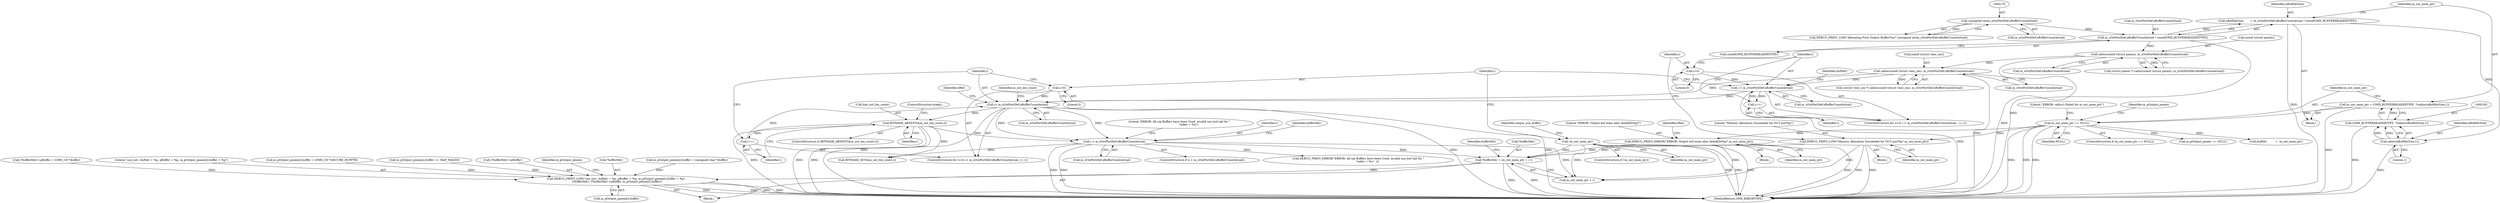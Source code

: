 digraph "0_Android_89913d7df36dbeb458ce165856bd6505a2ec647d_0@pointer" {
"1000371" [label="(Call,*bufferHdr = (m_out_mem_ptr + i ))"];
"1000334" [label="(Call,DEBUG_PRINT_ERROR(\"ERROR: Output buf mem alloc failed[0x%p]\",m_out_mem_ptr))"];
"1000190" [label="(Call,m_out_mem_ptr == NULL)"];
"1000182" [label="(Call,m_out_mem_ptr = (OMX_BUFFERHEADERTYPE  *)calloc(nBufHdrSize,1))"];
"1000184" [label="(Call,(OMX_BUFFERHEADERTYPE  *)calloc(nBufHdrSize,1))"];
"1000186" [label="(Call,calloc(nBufHdrSize,1))"];
"1000174" [label="(Call,nBufHdrSize        = m_sOutPortDef.nBufferCountActual * sizeof(OMX_BUFFERHEADERTYPE))"];
"1000176" [label="(Call,m_sOutPortDef.nBufferCountActual * sizeof(OMX_BUFFERHEADERTYPE))"];
"1000169" [label="(Call,(unsigned int)m_sOutPortDef.nBufferCountActual)"];
"1000157" [label="(Call,!m_out_mem_ptr)"];
"1000242" [label="(Call,DEBUG_PRINT_LOW(\"Memory Allocation Succeeded for OUT port%p\",m_out_mem_ptr))"];
"1000365" [label="(Call,i < m_sOutPortDef.nBufferCountActual)"];
"1000353" [label="(Call,BITMASK_ABSENT(&m_out_bm_count,i))"];
"1000344" [label="(Call,i< m_sOutPortDef.nBufferCountActual)"];
"1000341" [label="(Call,i=0)"];
"1000349" [label="(Call,i++)"];
"1000249" [label="(Call,i < m_sOutPortDef.nBufferCountActual)"];
"1000254" [label="(Call,i++)"];
"1000246" [label="(Call,i=0)"];
"1000221" [label="(Call,calloc(sizeof (struct venc_ion), m_sOutPortDef.nBufferCountActual))"];
"1000202" [label="(Call,calloc(sizeof (struct pmem), m_sOutPortDef.nBufferCountActual))"];
"1000608" [label="(Call,DEBUG_PRINT_LOW(\"use_out:: bufhdr = %p, pBuffer = %p, m_pOutput_pmem[i].buffer = %p\",\n (*bufferHdr), (*bufferHdr)->pBuffer, m_pOutput_pmem[i].buffer))"];
"1000167" [label="(Call,DEBUG_PRINT_LOW(\"Allocating First Output Buffer(%u)\",(unsigned int)m_sOutPortDef.nBufferCountActual))"];
"1000183" [label="(Identifier,m_out_mem_ptr)"];
"1000169" [label="(Call,(unsigned int)m_sOutPortDef.nBufferCountActual)"];
"1000159" [label="(Block,)"];
"1000191" [label="(Identifier,m_out_mem_ptr)"];
"1000639" [label="(Literal,\"ERROR: All o/p Buffers have been Used, invalid use_buf call for \"\n                     \"index = %u\")"];
"1000343" [label="(Literal,0)"];
"1000156" [label="(ControlStructure,if (!m_out_mem_ptr))"];
"1000366" [label="(Identifier,i)"];
"1000340" [label="(ControlStructure,for (i=0; i< m_sOutPortDef.nBufferCountActual; i++))"];
"1000187" [label="(Identifier,nBufHdrSize)"];
"1000244" [label="(Identifier,m_out_mem_ptr)"];
"1000345" [label="(Identifier,i)"];
"1000157" [label="(Call,!m_out_mem_ptr)"];
"1000626" [label="(Identifier,m_pOutput_pmem)"];
"1000334" [label="(Call,DEBUG_PRINT_ERROR(\"ERROR: Output buf mem alloc failed[0x%p]\",m_out_mem_ptr))"];
"1000371" [label="(Call,*bufferHdr = (m_out_mem_ptr + i ))"];
"1000610" [label="(Call,*bufferHdr)"];
"1000373" [label="(Identifier,bufferHdr)"];
"1000335" [label="(Literal,\"ERROR: Output buf mem alloc failed[0x%p]\")"];
"1000199" [label="(Identifier,m_pOutput_pmem)"];
"1000242" [label="(Call,DEBUG_PRINT_LOW(\"Memory Allocation Succeeded for OUT port%p\",m_out_mem_ptr))"];
"1000391" [label="(Call,BITMASK_SET(&m_out_bm_count,i))"];
"1000221" [label="(Call,calloc(sizeof (struct venc_ion), m_sOutPortDef.nBufferCountActual))"];
"1000175" [label="(Identifier,nBufHdrSize)"];
"1000171" [label="(Call,m_sOutPortDef.nBufferCountActual)"];
"1000190" [label="(Call,m_out_mem_ptr == NULL)"];
"1000247" [label="(Identifier,i)"];
"1000367" [label="(Call,m_sOutPortDef.nBufferCountActual)"];
"1000259" [label="(Identifier,bufHdr)"];
"1000342" [label="(Identifier,i)"];
"1000354" [label="(Call,&m_out_bm_count)"];
"1000250" [label="(Identifier,i)"];
"1000192" [label="(Identifier,NULL)"];
"1000202" [label="(Call,calloc(sizeof (struct pmem), m_sOutPortDef.nBufferCountActual))"];
"1000588" [label="(Call,m_pOutput_pmem[i].buffer = (unsigned char *)buffer)"];
"1000186" [label="(Call,calloc(nBufHdrSize,1))"];
"1000248" [label="(Literal,0)"];
"1000349" [label="(Call,i++)"];
"1000350" [label="(Identifier,i)"];
"1000344" [label="(Call,i< m_sOutPortDef.nBufferCountActual)"];
"1000370" [label="(Block,)"];
"1000353" [label="(Call,BITMASK_ABSENT(&m_out_bm_count,i))"];
"1000352" [label="(ControlStructure,if (BITMASK_ABSENT(&m_out_bm_count,i)))"];
"1000356" [label="(Identifier,i)"];
"1000346" [label="(Call,m_sOutPortDef.nBufferCountActual)"];
"1000612" [label="(Call,(*bufferHdr)->pBuffer)"];
"1000243" [label="(Literal,\"Memory Allocation Succeeded for OUT port%p\")"];
"1000189" [label="(ControlStructure,if (m_out_mem_ptr == NULL))"];
"1000374" [label="(Call,m_out_mem_ptr + i)"];
"1000377" [label="(Call,(*bufferHdr)->pBuffer = (OMX_U8 *)buffer)"];
"1000476" [label="(Call,m_pOutput_pmem[i].buffer = (OMX_U8 *)SECURE_BUFPTR)"];
"1000336" [label="(Identifier,m_out_mem_ptr)"];
"1000333" [label="(Block,)"];
"1000609" [label="(Literal,\"use_out:: bufhdr = %p, pBuffer = %p, m_pOutput_pmem[i].buffer = %p\")"];
"1000209" [label="(Call,m_pOutput_pmem == NULL)"];
"1000511" [label="(Call,m_pOutput_pmem[i].buffer == MAP_FAILED)"];
"1000177" [label="(Call,m_sOutPortDef.nBufferCountActual)"];
"1000365" [label="(Call,i < m_sOutPortDef.nBufferCountActual)"];
"1000246" [label="(Call,i=0)"];
"1000372" [label="(Call,*bufferHdr)"];
"1000238" [label="(Block,)"];
"1000180" [label="(Call,sizeof(OMX_BUFFERHEADERTYPE))"];
"1000205" [label="(Call,m_sOutPortDef.nBufferCountActual)"];
"1000161" [label="(Identifier,output_use_buffer)"];
"1000254" [label="(Call,i++)"];
"1000380" [label="(Identifier,bufferHdr)"];
"1000361" [label="(Identifier,eRet)"];
"1000249" [label="(Call,i < m_sOutPortDef.nBufferCountActual)"];
"1000219" [label="(Call,(struct venc_ion *) calloc(sizeof (struct venc_ion), m_sOutPortDef.nBufferCountActual))"];
"1000203" [label="(Call,sizeof (struct pmem))"];
"1000608" [label="(Call,DEBUG_PRINT_LOW(\"use_out:: bufhdr = %p, pBuffer = %p, m_pOutput_pmem[i].buffer = %p\",\n (*bufferHdr), (*bufferHdr)->pBuffer, m_pOutput_pmem[i].buffer))"];
"1000251" [label="(Call,m_sOutPortDef.nBufferCountActual)"];
"1000364" [label="(ControlStructure,if (i < m_sOutPortDef.nBufferCountActual))"];
"1000174" [label="(Call,nBufHdrSize        = m_sOutPortDef.nBufferCountActual * sizeof(OMX_BUFFERHEADERTYPE))"];
"1000224" [label="(Call,m_sOutPortDef.nBufferCountActual)"];
"1000638" [label="(Call,DEBUG_PRINT_ERROR(\"ERROR: All o/p Buffers have been Used, invalid use_buf call for \"\n                     \"index = %u\", i))"];
"1000255" [label="(Identifier,i)"];
"1000195" [label="(Literal,\"ERROR: calloc() Failed for m_out_mem_ptr\")"];
"1000239" [label="(Call,bufHdr          =  m_out_mem_ptr)"];
"1000176" [label="(Call,m_sOutPortDef.nBufferCountActual * sizeof(OMX_BUFFERHEADERTYPE))"];
"1000358" [label="(ControlStructure,break;)"];
"1000616" [label="(Call,m_pOutput_pmem[i].buffer)"];
"1000188" [label="(Literal,1)"];
"1000222" [label="(Call,sizeof (struct venc_ion))"];
"1000158" [label="(Identifier,m_out_mem_ptr)"];
"1000200" [label="(Call,(struct pmem *) calloc(sizeof (struct pmem), m_sOutPortDef.nBufferCountActual))"];
"1000355" [label="(Identifier,m_out_bm_count)"];
"1000341" [label="(Call,i=0)"];
"1000338" [label="(Identifier,eRet)"];
"1000646" [label="(MethodReturn,OMX_ERRORTYPE)"];
"1000245" [label="(ControlStructure,for (i=0; i < m_sOutPortDef.nBufferCountActual ; i++))"];
"1000182" [label="(Call,m_out_mem_ptr = (OMX_BUFFERHEADERTYPE  *)calloc(nBufHdrSize,1))"];
"1000184" [label="(Call,(OMX_BUFFERHEADERTYPE  *)calloc(nBufHdrSize,1))"];
"1000371" -> "1000370"  [label="AST: "];
"1000371" -> "1000374"  [label="CFG: "];
"1000372" -> "1000371"  [label="AST: "];
"1000374" -> "1000371"  [label="AST: "];
"1000380" -> "1000371"  [label="CFG: "];
"1000371" -> "1000646"  [label="DDG: "];
"1000371" -> "1000646"  [label="DDG: "];
"1000334" -> "1000371"  [label="DDG: "];
"1000157" -> "1000371"  [label="DDG: "];
"1000242" -> "1000371"  [label="DDG: "];
"1000365" -> "1000371"  [label="DDG: "];
"1000371" -> "1000608"  [label="DDG: "];
"1000334" -> "1000333"  [label="AST: "];
"1000334" -> "1000336"  [label="CFG: "];
"1000335" -> "1000334"  [label="AST: "];
"1000336" -> "1000334"  [label="AST: "];
"1000338" -> "1000334"  [label="CFG: "];
"1000334" -> "1000646"  [label="DDG: "];
"1000334" -> "1000646"  [label="DDG: "];
"1000190" -> "1000334"  [label="DDG: "];
"1000334" -> "1000374"  [label="DDG: "];
"1000190" -> "1000189"  [label="AST: "];
"1000190" -> "1000192"  [label="CFG: "];
"1000191" -> "1000190"  [label="AST: "];
"1000192" -> "1000190"  [label="AST: "];
"1000195" -> "1000190"  [label="CFG: "];
"1000199" -> "1000190"  [label="CFG: "];
"1000190" -> "1000646"  [label="DDG: "];
"1000190" -> "1000646"  [label="DDG: "];
"1000190" -> "1000646"  [label="DDG: "];
"1000182" -> "1000190"  [label="DDG: "];
"1000190" -> "1000209"  [label="DDG: "];
"1000190" -> "1000239"  [label="DDG: "];
"1000190" -> "1000242"  [label="DDG: "];
"1000182" -> "1000159"  [label="AST: "];
"1000182" -> "1000184"  [label="CFG: "];
"1000183" -> "1000182"  [label="AST: "];
"1000184" -> "1000182"  [label="AST: "];
"1000191" -> "1000182"  [label="CFG: "];
"1000182" -> "1000646"  [label="DDG: "];
"1000184" -> "1000182"  [label="DDG: "];
"1000184" -> "1000186"  [label="CFG: "];
"1000185" -> "1000184"  [label="AST: "];
"1000186" -> "1000184"  [label="AST: "];
"1000184" -> "1000646"  [label="DDG: "];
"1000186" -> "1000184"  [label="DDG: "];
"1000186" -> "1000184"  [label="DDG: "];
"1000186" -> "1000188"  [label="CFG: "];
"1000187" -> "1000186"  [label="AST: "];
"1000188" -> "1000186"  [label="AST: "];
"1000186" -> "1000646"  [label="DDG: "];
"1000174" -> "1000186"  [label="DDG: "];
"1000174" -> "1000159"  [label="AST: "];
"1000174" -> "1000176"  [label="CFG: "];
"1000175" -> "1000174"  [label="AST: "];
"1000176" -> "1000174"  [label="AST: "];
"1000183" -> "1000174"  [label="CFG: "];
"1000174" -> "1000646"  [label="DDG: "];
"1000176" -> "1000174"  [label="DDG: "];
"1000176" -> "1000180"  [label="CFG: "];
"1000177" -> "1000176"  [label="AST: "];
"1000180" -> "1000176"  [label="AST: "];
"1000176" -> "1000646"  [label="DDG: "];
"1000169" -> "1000176"  [label="DDG: "];
"1000176" -> "1000202"  [label="DDG: "];
"1000169" -> "1000167"  [label="AST: "];
"1000169" -> "1000171"  [label="CFG: "];
"1000170" -> "1000169"  [label="AST: "];
"1000171" -> "1000169"  [label="AST: "];
"1000167" -> "1000169"  [label="CFG: "];
"1000169" -> "1000167"  [label="DDG: "];
"1000157" -> "1000156"  [label="AST: "];
"1000157" -> "1000158"  [label="CFG: "];
"1000158" -> "1000157"  [label="AST: "];
"1000161" -> "1000157"  [label="CFG: "];
"1000342" -> "1000157"  [label="CFG: "];
"1000157" -> "1000646"  [label="DDG: "];
"1000157" -> "1000646"  [label="DDG: "];
"1000157" -> "1000374"  [label="DDG: "];
"1000242" -> "1000238"  [label="AST: "];
"1000242" -> "1000244"  [label="CFG: "];
"1000243" -> "1000242"  [label="AST: "];
"1000244" -> "1000242"  [label="AST: "];
"1000247" -> "1000242"  [label="CFG: "];
"1000242" -> "1000646"  [label="DDG: "];
"1000242" -> "1000646"  [label="DDG: "];
"1000242" -> "1000374"  [label="DDG: "];
"1000365" -> "1000364"  [label="AST: "];
"1000365" -> "1000367"  [label="CFG: "];
"1000366" -> "1000365"  [label="AST: "];
"1000367" -> "1000365"  [label="AST: "];
"1000373" -> "1000365"  [label="CFG: "];
"1000639" -> "1000365"  [label="CFG: "];
"1000365" -> "1000646"  [label="DDG: "];
"1000365" -> "1000646"  [label="DDG: "];
"1000353" -> "1000365"  [label="DDG: "];
"1000344" -> "1000365"  [label="DDG: "];
"1000344" -> "1000365"  [label="DDG: "];
"1000365" -> "1000374"  [label="DDG: "];
"1000365" -> "1000391"  [label="DDG: "];
"1000365" -> "1000638"  [label="DDG: "];
"1000353" -> "1000352"  [label="AST: "];
"1000353" -> "1000356"  [label="CFG: "];
"1000354" -> "1000353"  [label="AST: "];
"1000356" -> "1000353"  [label="AST: "];
"1000358" -> "1000353"  [label="CFG: "];
"1000350" -> "1000353"  [label="CFG: "];
"1000353" -> "1000646"  [label="DDG: "];
"1000353" -> "1000646"  [label="DDG: "];
"1000353" -> "1000646"  [label="DDG: "];
"1000353" -> "1000349"  [label="DDG: "];
"1000344" -> "1000353"  [label="DDG: "];
"1000353" -> "1000391"  [label="DDG: "];
"1000344" -> "1000340"  [label="AST: "];
"1000344" -> "1000346"  [label="CFG: "];
"1000345" -> "1000344"  [label="AST: "];
"1000346" -> "1000344"  [label="AST: "];
"1000355" -> "1000344"  [label="CFG: "];
"1000361" -> "1000344"  [label="CFG: "];
"1000344" -> "1000646"  [label="DDG: "];
"1000344" -> "1000646"  [label="DDG: "];
"1000344" -> "1000646"  [label="DDG: "];
"1000341" -> "1000344"  [label="DDG: "];
"1000349" -> "1000344"  [label="DDG: "];
"1000249" -> "1000344"  [label="DDG: "];
"1000221" -> "1000344"  [label="DDG: "];
"1000341" -> "1000340"  [label="AST: "];
"1000341" -> "1000343"  [label="CFG: "];
"1000342" -> "1000341"  [label="AST: "];
"1000343" -> "1000341"  [label="AST: "];
"1000345" -> "1000341"  [label="CFG: "];
"1000349" -> "1000340"  [label="AST: "];
"1000349" -> "1000350"  [label="CFG: "];
"1000350" -> "1000349"  [label="AST: "];
"1000345" -> "1000349"  [label="CFG: "];
"1000249" -> "1000245"  [label="AST: "];
"1000249" -> "1000251"  [label="CFG: "];
"1000250" -> "1000249"  [label="AST: "];
"1000251" -> "1000249"  [label="AST: "];
"1000259" -> "1000249"  [label="CFG: "];
"1000342" -> "1000249"  [label="CFG: "];
"1000249" -> "1000646"  [label="DDG: "];
"1000254" -> "1000249"  [label="DDG: "];
"1000246" -> "1000249"  [label="DDG: "];
"1000221" -> "1000249"  [label="DDG: "];
"1000249" -> "1000254"  [label="DDG: "];
"1000254" -> "1000245"  [label="AST: "];
"1000254" -> "1000255"  [label="CFG: "];
"1000255" -> "1000254"  [label="AST: "];
"1000250" -> "1000254"  [label="CFG: "];
"1000246" -> "1000245"  [label="AST: "];
"1000246" -> "1000248"  [label="CFG: "];
"1000247" -> "1000246"  [label="AST: "];
"1000248" -> "1000246"  [label="AST: "];
"1000250" -> "1000246"  [label="CFG: "];
"1000221" -> "1000219"  [label="AST: "];
"1000221" -> "1000224"  [label="CFG: "];
"1000222" -> "1000221"  [label="AST: "];
"1000224" -> "1000221"  [label="AST: "];
"1000219" -> "1000221"  [label="CFG: "];
"1000221" -> "1000646"  [label="DDG: "];
"1000221" -> "1000219"  [label="DDG: "];
"1000202" -> "1000221"  [label="DDG: "];
"1000202" -> "1000200"  [label="AST: "];
"1000202" -> "1000205"  [label="CFG: "];
"1000203" -> "1000202"  [label="AST: "];
"1000205" -> "1000202"  [label="AST: "];
"1000200" -> "1000202"  [label="CFG: "];
"1000202" -> "1000646"  [label="DDG: "];
"1000202" -> "1000200"  [label="DDG: "];
"1000608" -> "1000370"  [label="AST: "];
"1000608" -> "1000616"  [label="CFG: "];
"1000609" -> "1000608"  [label="AST: "];
"1000610" -> "1000608"  [label="AST: "];
"1000612" -> "1000608"  [label="AST: "];
"1000616" -> "1000608"  [label="AST: "];
"1000626" -> "1000608"  [label="CFG: "];
"1000608" -> "1000646"  [label="DDG: "];
"1000608" -> "1000646"  [label="DDG: "];
"1000608" -> "1000646"  [label="DDG: "];
"1000608" -> "1000646"  [label="DDG: "];
"1000377" -> "1000608"  [label="DDG: "];
"1000588" -> "1000608"  [label="DDG: "];
"1000476" -> "1000608"  [label="DDG: "];
"1000511" -> "1000608"  [label="DDG: "];
}
